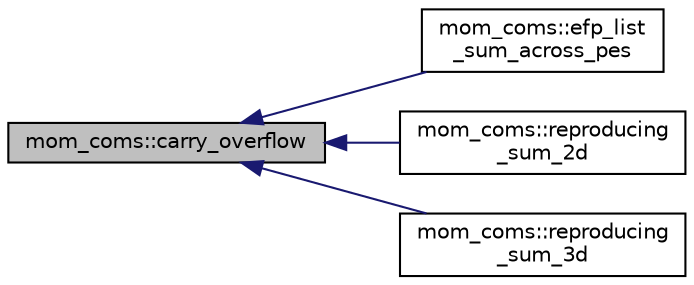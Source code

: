 digraph "mom_coms::carry_overflow"
{
 // INTERACTIVE_SVG=YES
  edge [fontname="Helvetica",fontsize="10",labelfontname="Helvetica",labelfontsize="10"];
  node [fontname="Helvetica",fontsize="10",shape=record];
  rankdir="LR";
  Node1 [label="mom_coms::carry_overflow",height=0.2,width=0.4,color="black", fillcolor="grey75", style="filled", fontcolor="black"];
  Node1 -> Node2 [dir="back",color="midnightblue",fontsize="10",style="solid",fontname="Helvetica"];
  Node2 [label="mom_coms::efp_list\l_sum_across_pes",height=0.2,width=0.4,color="black", fillcolor="white", style="filled",URL="$namespacemom__coms.html#a6cbcab29d87b134dcd5c4bdb922b4344"];
  Node1 -> Node3 [dir="back",color="midnightblue",fontsize="10",style="solid",fontname="Helvetica"];
  Node3 [label="mom_coms::reproducing\l_sum_2d",height=0.2,width=0.4,color="black", fillcolor="white", style="filled",URL="$namespacemom__coms.html#a99e145acc9227dad1bddc6cf211e4daf"];
  Node1 -> Node4 [dir="back",color="midnightblue",fontsize="10",style="solid",fontname="Helvetica"];
  Node4 [label="mom_coms::reproducing\l_sum_3d",height=0.2,width=0.4,color="black", fillcolor="white", style="filled",URL="$namespacemom__coms.html#aa21533e0badf43b331b5f7a9730c005f"];
}
